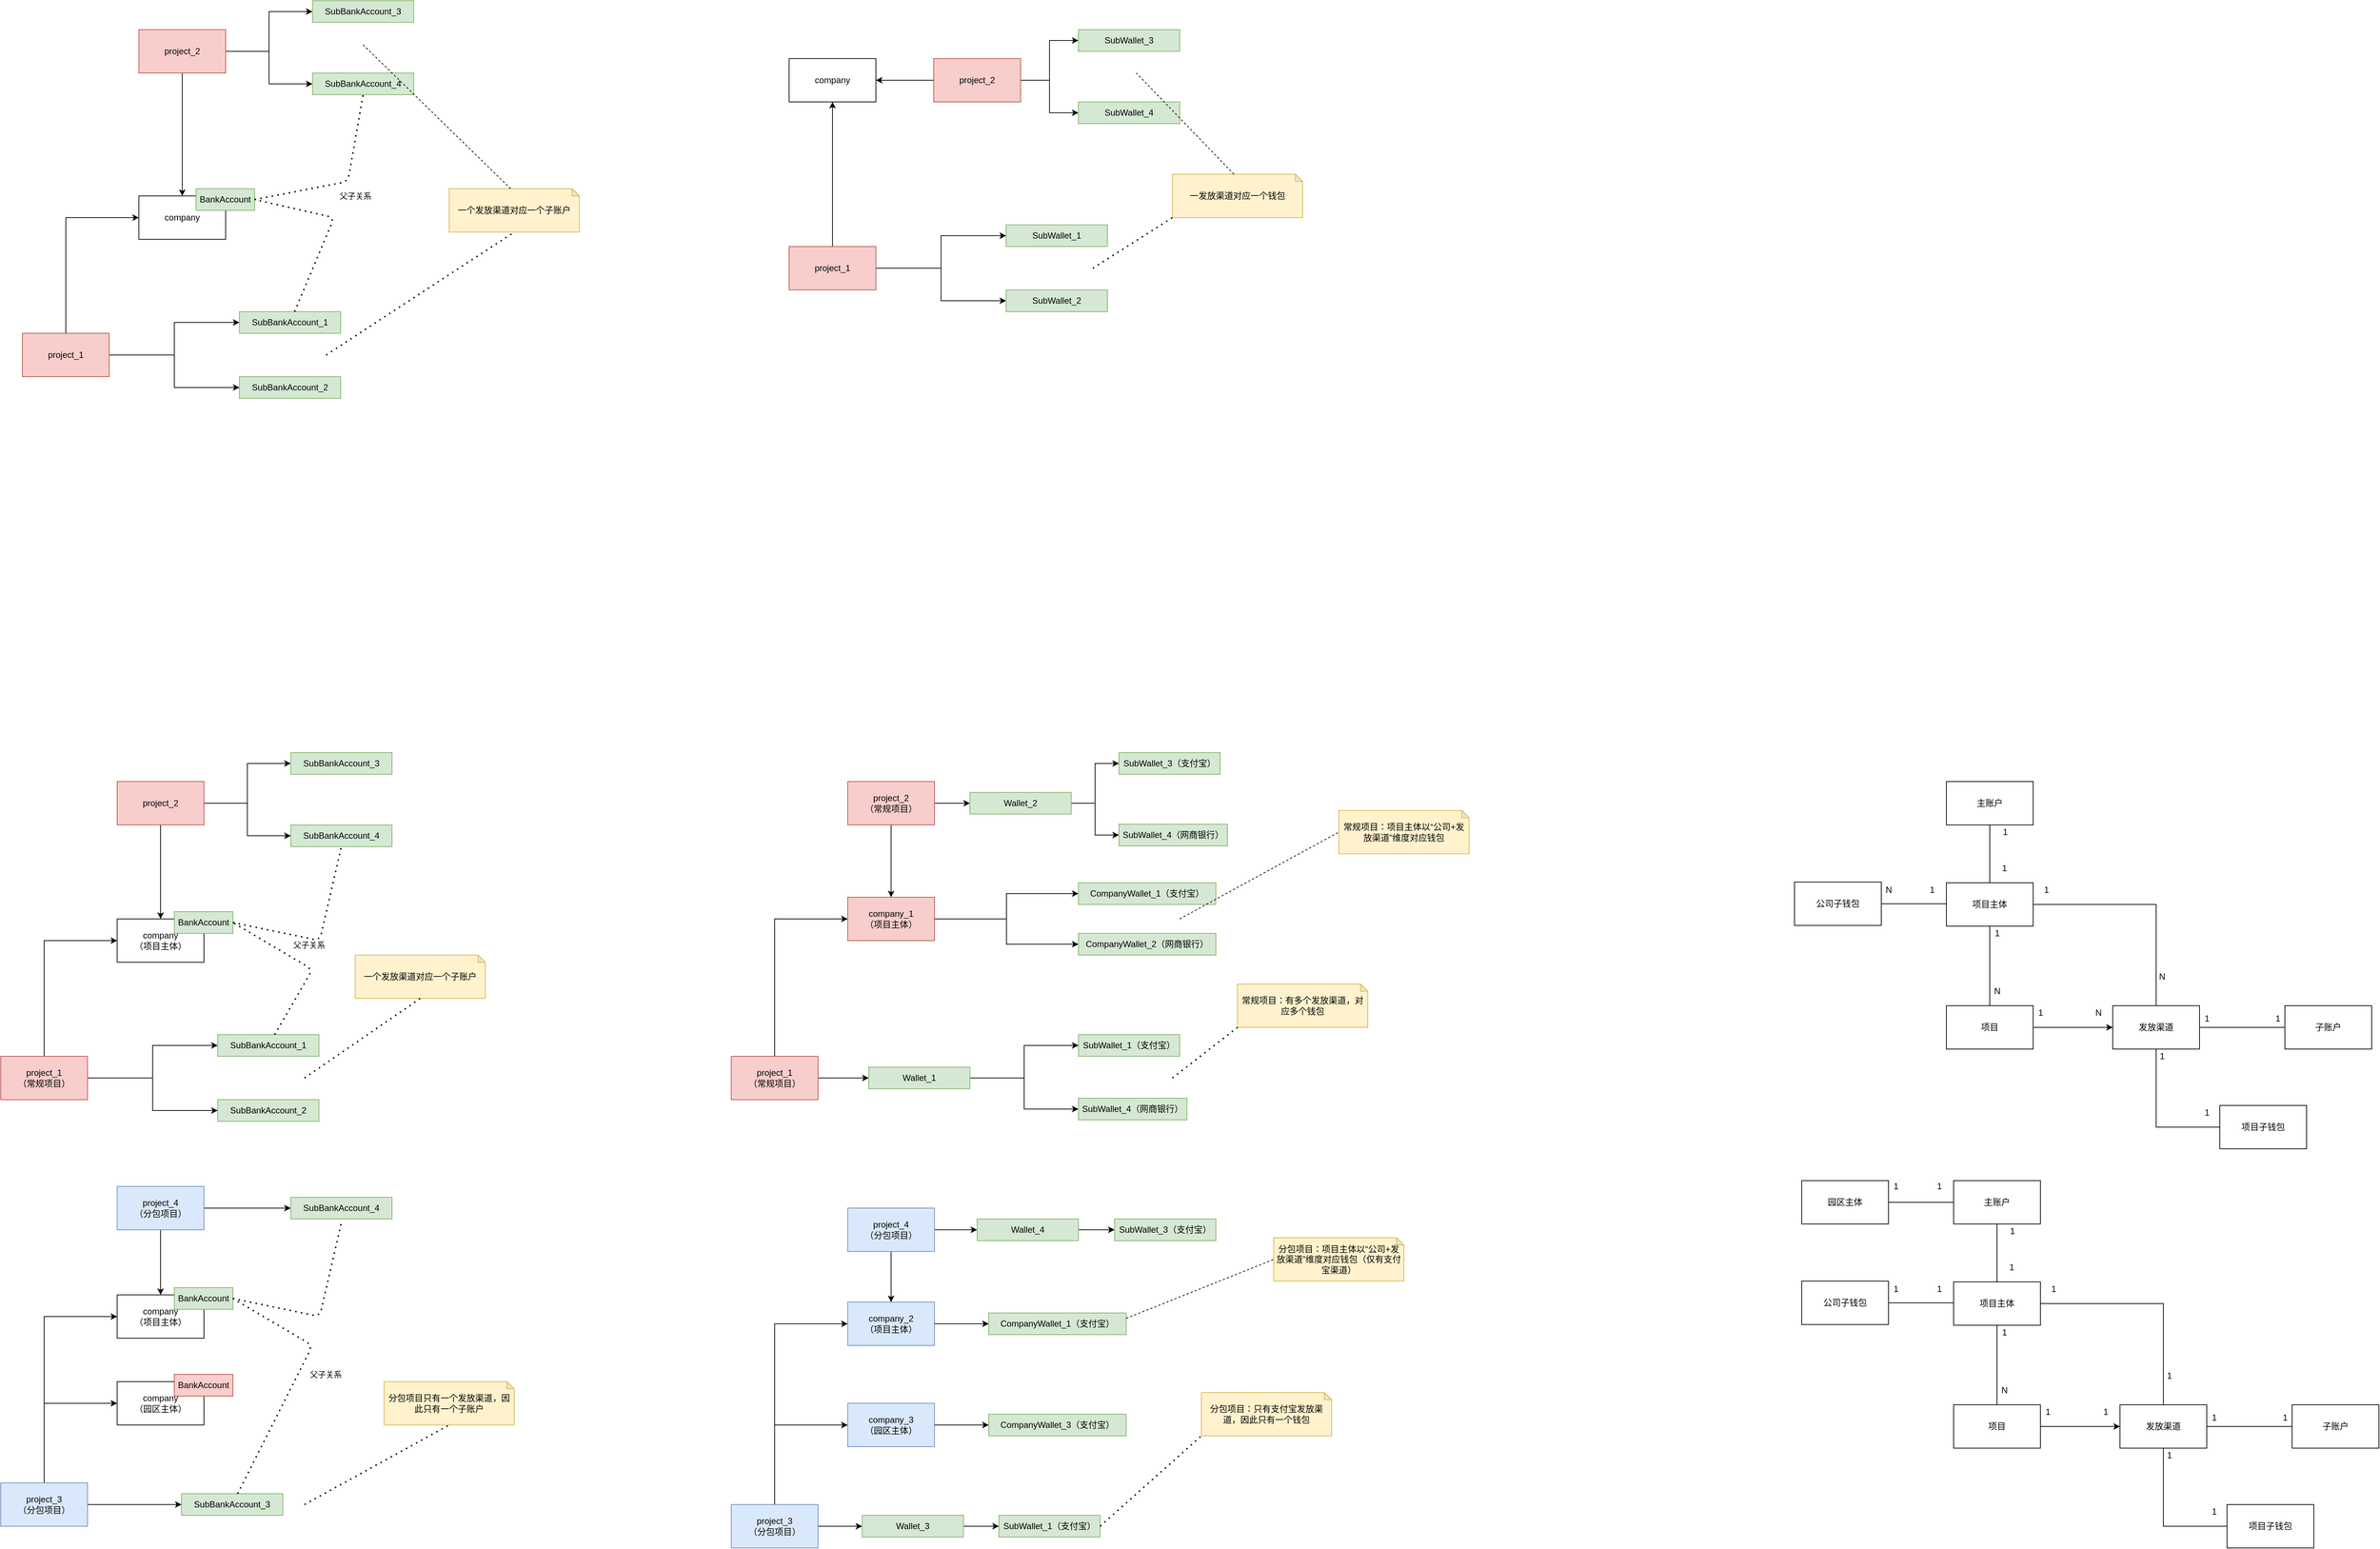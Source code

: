 <mxfile version="14.2.7" type="github">
  <diagram id="DwcgkpBsZSUWMjSM1Ywg" name="Page-1">
    <mxGraphModel dx="1422" dy="796" grid="1" gridSize="10" guides="1" tooltips="1" connect="1" arrows="1" fold="1" page="1" pageScale="1" pageWidth="827" pageHeight="1169" math="0" shadow="0">
      <root>
        <mxCell id="0" />
        <mxCell id="1" parent="0" />
        <mxCell id="jL63AR4ucIe5LXbYJcsW-23" style="edgeStyle=orthogonalEdgeStyle;rounded=0;orthogonalLoop=1;jettySize=auto;html=1;exitX=0.5;exitY=0;exitDx=0;exitDy=0;entryX=0;entryY=0.5;entryDx=0;entryDy=0;" edge="1" parent="1" source="jL63AR4ucIe5LXbYJcsW-27" target="jL63AR4ucIe5LXbYJcsW-36">
          <mxGeometry relative="1" as="geometry" />
        </mxCell>
        <mxCell id="jL63AR4ucIe5LXbYJcsW-24" style="edgeStyle=orthogonalEdgeStyle;rounded=0;orthogonalLoop=1;jettySize=auto;html=1;exitX=1;exitY=0.5;exitDx=0;exitDy=0;entryX=0;entryY=0.5;entryDx=0;entryDy=0;" edge="1" parent="1" source="jL63AR4ucIe5LXbYJcsW-27" target="jL63AR4ucIe5LXbYJcsW-28">
          <mxGeometry relative="1" as="geometry" />
        </mxCell>
        <mxCell id="jL63AR4ucIe5LXbYJcsW-26" style="edgeStyle=orthogonalEdgeStyle;rounded=0;orthogonalLoop=1;jettySize=auto;html=1;exitX=1;exitY=0.5;exitDx=0;exitDy=0;entryX=0;entryY=0.5;entryDx=0;entryDy=0;" edge="1" parent="1" source="jL63AR4ucIe5LXbYJcsW-27" target="jL63AR4ucIe5LXbYJcsW-34">
          <mxGeometry relative="1" as="geometry" />
        </mxCell>
        <mxCell id="jL63AR4ucIe5LXbYJcsW-27" value="project_1&lt;br&gt;（常规项目）" style="rounded=0;whiteSpace=wrap;html=1;fillColor=#f8cecc;strokeColor=#b85450;" vertex="1" parent="1">
          <mxGeometry x="70" y="1620" width="120" height="60" as="geometry" />
        </mxCell>
        <mxCell id="jL63AR4ucIe5LXbYJcsW-28" value="SubBankAccount_1" style="rounded=0;whiteSpace=wrap;html=1;fillColor=#d5e8d4;strokeColor=#82b366;" vertex="1" parent="1">
          <mxGeometry x="370" y="1590" width="140" height="30" as="geometry" />
        </mxCell>
        <mxCell id="jL63AR4ucIe5LXbYJcsW-34" value="SubBankAccount_2" style="rounded=0;whiteSpace=wrap;html=1;fillColor=#d5e8d4;strokeColor=#82b366;" vertex="1" parent="1">
          <mxGeometry x="370" y="1680" width="140" height="30" as="geometry" />
        </mxCell>
        <mxCell id="jL63AR4ucIe5LXbYJcsW-35" value="" style="group" vertex="1" connectable="0" parent="1">
          <mxGeometry x="231" y="1420" width="160" height="70" as="geometry" />
        </mxCell>
        <mxCell id="jL63AR4ucIe5LXbYJcsW-36" value="company&lt;br&gt;（项目主体）" style="rounded=0;whiteSpace=wrap;html=1;" vertex="1" parent="jL63AR4ucIe5LXbYJcsW-35">
          <mxGeometry y="10" width="120" height="60" as="geometry" />
        </mxCell>
        <mxCell id="jL63AR4ucIe5LXbYJcsW-37" value="BankAccount" style="rounded=0;whiteSpace=wrap;html=1;fillColor=#d5e8d4;strokeColor=#82b366;" vertex="1" parent="jL63AR4ucIe5LXbYJcsW-35">
          <mxGeometry x="79" width="81" height="30" as="geometry" />
        </mxCell>
        <mxCell id="jL63AR4ucIe5LXbYJcsW-38" value="一个发放渠道对应一个子账户" style="shape=note;whiteSpace=wrap;html=1;backgroundOutline=1;darkOpacity=0.05;size=10;fillColor=#fff2cc;strokeColor=#d6b656;" vertex="1" parent="1">
          <mxGeometry x="560" y="1480" width="180" height="60" as="geometry" />
        </mxCell>
        <mxCell id="jL63AR4ucIe5LXbYJcsW-39" value="" style="endArrow=none;dashed=1;html=1;dashPattern=1 3;strokeWidth=2;entryX=0.5;entryY=1;entryDx=0;entryDy=0;entryPerimeter=0;" edge="1" parent="1" target="jL63AR4ucIe5LXbYJcsW-38">
          <mxGeometry width="50" height="50" relative="1" as="geometry">
            <mxPoint x="490" y="1650" as="sourcePoint" />
            <mxPoint x="640" y="1560" as="targetPoint" />
          </mxGeometry>
        </mxCell>
        <mxCell id="jL63AR4ucIe5LXbYJcsW-47" value="父子关系" style="endArrow=none;dashed=1;html=1;dashPattern=1 3;strokeWidth=2;entryX=1;entryY=0.5;entryDx=0;entryDy=0;" edge="1" parent="1" source="jL63AR4ucIe5LXbYJcsW-28" target="jL63AR4ucIe5LXbYJcsW-37">
          <mxGeometry x="0.14" y="-28" width="50" height="50" relative="1" as="geometry">
            <mxPoint x="421" y="1490" as="sourcePoint" />
            <mxPoint x="471" y="1440" as="targetPoint" />
            <Array as="points">
              <mxPoint x="501" y="1500" />
            </Array>
            <mxPoint x="5" y="4" as="offset" />
          </mxGeometry>
        </mxCell>
        <mxCell id="jL63AR4ucIe5LXbYJcsW-50" style="edgeStyle=orthogonalEdgeStyle;rounded=0;orthogonalLoop=1;jettySize=auto;html=1;exitX=0.5;exitY=1;exitDx=0;exitDy=0;" edge="1" parent="1" source="jL63AR4ucIe5LXbYJcsW-49" target="jL63AR4ucIe5LXbYJcsW-36">
          <mxGeometry relative="1" as="geometry" />
        </mxCell>
        <mxCell id="jL63AR4ucIe5LXbYJcsW-53" style="edgeStyle=orthogonalEdgeStyle;rounded=0;orthogonalLoop=1;jettySize=auto;html=1;exitX=1;exitY=0.5;exitDx=0;exitDy=0;entryX=0;entryY=0.5;entryDx=0;entryDy=0;" edge="1" parent="1" source="jL63AR4ucIe5LXbYJcsW-49" target="jL63AR4ucIe5LXbYJcsW-51">
          <mxGeometry relative="1" as="geometry" />
        </mxCell>
        <mxCell id="jL63AR4ucIe5LXbYJcsW-54" style="edgeStyle=orthogonalEdgeStyle;rounded=0;orthogonalLoop=1;jettySize=auto;html=1;exitX=1;exitY=0.5;exitDx=0;exitDy=0;entryX=0;entryY=0.5;entryDx=0;entryDy=0;" edge="1" parent="1" source="jL63AR4ucIe5LXbYJcsW-49" target="jL63AR4ucIe5LXbYJcsW-52">
          <mxGeometry relative="1" as="geometry" />
        </mxCell>
        <mxCell id="jL63AR4ucIe5LXbYJcsW-49" value="project_2" style="rounded=0;whiteSpace=wrap;html=1;fillColor=#f8cecc;strokeColor=#b85450;" vertex="1" parent="1">
          <mxGeometry x="231" y="1240" width="120" height="60" as="geometry" />
        </mxCell>
        <mxCell id="jL63AR4ucIe5LXbYJcsW-51" value="SubBankAccount_3" style="rounded=0;whiteSpace=wrap;html=1;fillColor=#d5e8d4;strokeColor=#82b366;" vertex="1" parent="1">
          <mxGeometry x="471" y="1200" width="140" height="30" as="geometry" />
        </mxCell>
        <mxCell id="jL63AR4ucIe5LXbYJcsW-52" value="SubBankAccount_4" style="rounded=0;whiteSpace=wrap;html=1;fillColor=#d5e8d4;strokeColor=#82b366;" vertex="1" parent="1">
          <mxGeometry x="471" y="1300" width="140" height="30" as="geometry" />
        </mxCell>
        <mxCell id="jL63AR4ucIe5LXbYJcsW-55" value="" style="endArrow=none;dashed=1;html=1;dashPattern=1 3;strokeWidth=2;entryX=0.5;entryY=1;entryDx=0;entryDy=0;exitX=1;exitY=0.5;exitDx=0;exitDy=0;" edge="1" parent="1" source="jL63AR4ucIe5LXbYJcsW-37" target="jL63AR4ucIe5LXbYJcsW-52">
          <mxGeometry width="50" height="50" relative="1" as="geometry">
            <mxPoint x="451" y="1420" as="sourcePoint" />
            <mxPoint x="501" y="1370" as="targetPoint" />
            <Array as="points">
              <mxPoint x="511" y="1460" />
            </Array>
          </mxGeometry>
        </mxCell>
        <mxCell id="jL63AR4ucIe5LXbYJcsW-56" style="edgeStyle=orthogonalEdgeStyle;rounded=0;orthogonalLoop=1;jettySize=auto;html=1;exitX=0.5;exitY=0;exitDx=0;exitDy=0;entryX=0;entryY=0.5;entryDx=0;entryDy=0;" edge="1" parent="1" source="jL63AR4ucIe5LXbYJcsW-60" target="jL63AR4ucIe5LXbYJcsW-64">
          <mxGeometry relative="1" as="geometry" />
        </mxCell>
        <mxCell id="jL63AR4ucIe5LXbYJcsW-337" style="edgeStyle=orthogonalEdgeStyle;rounded=0;jumpStyle=none;orthogonalLoop=1;jettySize=auto;html=1;exitX=1;exitY=0.5;exitDx=0;exitDy=0;endArrow=classic;endFill=1;" edge="1" parent="1" source="jL63AR4ucIe5LXbYJcsW-60" target="jL63AR4ucIe5LXbYJcsW-336">
          <mxGeometry relative="1" as="geometry" />
        </mxCell>
        <mxCell id="jL63AR4ucIe5LXbYJcsW-60" value="project_1&lt;br&gt;（常规项目）" style="rounded=0;whiteSpace=wrap;html=1;fillColor=#f8cecc;strokeColor=#b85450;" vertex="1" parent="1">
          <mxGeometry x="1080" y="1620" width="120" height="60" as="geometry" />
        </mxCell>
        <mxCell id="jL63AR4ucIe5LXbYJcsW-61" value="SubWallet_1（支付宝）" style="rounded=0;whiteSpace=wrap;html=1;fillColor=#d5e8d4;strokeColor=#82b366;" vertex="1" parent="1">
          <mxGeometry x="1560" y="1590" width="140" height="30" as="geometry" />
        </mxCell>
        <mxCell id="jL63AR4ucIe5LXbYJcsW-62" value="SubWallet_4（网商银行）" style="rounded=0;whiteSpace=wrap;html=1;fillColor=#d5e8d4;strokeColor=#82b366;" vertex="1" parent="1">
          <mxGeometry x="1560" y="1678" width="150" height="30" as="geometry" />
        </mxCell>
        <mxCell id="jL63AR4ucIe5LXbYJcsW-63" value="" style="group" vertex="1" connectable="0" parent="1">
          <mxGeometry x="1241" y="1390" width="160" height="70" as="geometry" />
        </mxCell>
        <mxCell id="jL63AR4ucIe5LXbYJcsW-64" value="company_1&lt;br&gt;（项目主体）" style="rounded=0;whiteSpace=wrap;html=1;fillColor=#f8cecc;strokeColor=#b85450;" vertex="1" parent="jL63AR4ucIe5LXbYJcsW-63">
          <mxGeometry y="10" width="120" height="60" as="geometry" />
        </mxCell>
        <mxCell id="jL63AR4ucIe5LXbYJcsW-66" value="常规项目：有多个发放渠道，对应多个钱包" style="shape=note;whiteSpace=wrap;html=1;backgroundOutline=1;darkOpacity=0.05;size=10;fillColor=#fff2cc;strokeColor=#d6b656;" vertex="1" parent="1">
          <mxGeometry x="1780" y="1520" width="180" height="60" as="geometry" />
        </mxCell>
        <mxCell id="jL63AR4ucIe5LXbYJcsW-67" value="" style="endArrow=none;dashed=1;html=1;dashPattern=1 3;strokeWidth=2;entryX=0;entryY=1;entryDx=0;entryDy=0;entryPerimeter=0;" edge="1" parent="1" target="jL63AR4ucIe5LXbYJcsW-66">
          <mxGeometry width="50" height="50" relative="1" as="geometry">
            <mxPoint x="1690" y="1650" as="sourcePoint" />
            <mxPoint x="1840" y="1560" as="targetPoint" />
          </mxGeometry>
        </mxCell>
        <mxCell id="jL63AR4ucIe5LXbYJcsW-79" value="CompanyWallet_1（支付宝）" style="rounded=0;whiteSpace=wrap;html=1;fillColor=#d5e8d4;strokeColor=#82b366;" vertex="1" parent="1">
          <mxGeometry x="1560" y="1380" width="190" height="30" as="geometry" />
        </mxCell>
        <mxCell id="jL63AR4ucIe5LXbYJcsW-88" value="CompanyWallet_2（网商银行）" style="rounded=0;whiteSpace=wrap;html=1;fillColor=#d5e8d4;strokeColor=#82b366;" vertex="1" parent="1">
          <mxGeometry x="1560" y="1450" width="190" height="30" as="geometry" />
        </mxCell>
        <mxCell id="jL63AR4ucIe5LXbYJcsW-90" value="常规项目：项目主体以“公司+发放渠道”维度对应钱包" style="shape=note;whiteSpace=wrap;html=1;backgroundOutline=1;darkOpacity=0.05;size=10;fillColor=#fff2cc;strokeColor=#d6b656;" vertex="1" parent="1">
          <mxGeometry x="1920" y="1280" width="180" height="60" as="geometry" />
        </mxCell>
        <mxCell id="jL63AR4ucIe5LXbYJcsW-91" value="" style="endArrow=none;dashed=1;html=1;entryX=0;entryY=0.5;entryDx=0;entryDy=0;entryPerimeter=0;" edge="1" parent="1" target="jL63AR4ucIe5LXbYJcsW-90">
          <mxGeometry width="50" height="50" relative="1" as="geometry">
            <mxPoint x="1700" y="1430" as="sourcePoint" />
            <mxPoint x="1836" y="1380" as="targetPoint" />
          </mxGeometry>
        </mxCell>
        <mxCell id="jL63AR4ucIe5LXbYJcsW-115" style="edgeStyle=orthogonalEdgeStyle;rounded=0;orthogonalLoop=1;jettySize=auto;html=1;exitX=0.5;exitY=0;exitDx=0;exitDy=0;entryX=0;entryY=0.5;entryDx=0;entryDy=0;" edge="1" parent="1" source="jL63AR4ucIe5LXbYJcsW-119" target="jL63AR4ucIe5LXbYJcsW-123">
          <mxGeometry relative="1" as="geometry" />
        </mxCell>
        <mxCell id="jL63AR4ucIe5LXbYJcsW-116" style="edgeStyle=orthogonalEdgeStyle;rounded=0;orthogonalLoop=1;jettySize=auto;html=1;exitX=1;exitY=0.5;exitDx=0;exitDy=0;entryX=0;entryY=0.5;entryDx=0;entryDy=0;" edge="1" parent="1" source="jL63AR4ucIe5LXbYJcsW-119" target="jL63AR4ucIe5LXbYJcsW-120">
          <mxGeometry relative="1" as="geometry" />
        </mxCell>
        <mxCell id="jL63AR4ucIe5LXbYJcsW-117" style="edgeStyle=orthogonalEdgeStyle;rounded=0;orthogonalLoop=1;jettySize=auto;html=1;exitX=1;exitY=0.5;exitDx=0;exitDy=0;entryX=0;entryY=0.5;entryDx=0;entryDy=0;" edge="1" parent="1" source="jL63AR4ucIe5LXbYJcsW-119" target="jL63AR4ucIe5LXbYJcsW-121">
          <mxGeometry relative="1" as="geometry" />
        </mxCell>
        <mxCell id="jL63AR4ucIe5LXbYJcsW-119" value="project_1" style="rounded=0;whiteSpace=wrap;html=1;fillColor=#f8cecc;strokeColor=#b85450;" vertex="1" parent="1">
          <mxGeometry x="100" y="620" width="120" height="60" as="geometry" />
        </mxCell>
        <mxCell id="jL63AR4ucIe5LXbYJcsW-120" value="SubBankAccount_1" style="rounded=0;whiteSpace=wrap;html=1;fillColor=#d5e8d4;strokeColor=#82b366;" vertex="1" parent="1">
          <mxGeometry x="400" y="590" width="140" height="30" as="geometry" />
        </mxCell>
        <mxCell id="jL63AR4ucIe5LXbYJcsW-121" value="SubBankAccount_2" style="rounded=0;whiteSpace=wrap;html=1;fillColor=#d5e8d4;strokeColor=#82b366;" vertex="1" parent="1">
          <mxGeometry x="400" y="680" width="140" height="30" as="geometry" />
        </mxCell>
        <mxCell id="jL63AR4ucIe5LXbYJcsW-122" value="" style="group" vertex="1" connectable="0" parent="1">
          <mxGeometry x="261" y="420" width="160" height="70" as="geometry" />
        </mxCell>
        <mxCell id="jL63AR4ucIe5LXbYJcsW-123" value="company" style="rounded=0;whiteSpace=wrap;html=1;" vertex="1" parent="jL63AR4ucIe5LXbYJcsW-122">
          <mxGeometry y="10" width="120" height="60" as="geometry" />
        </mxCell>
        <mxCell id="jL63AR4ucIe5LXbYJcsW-124" value="BankAccount" style="rounded=0;whiteSpace=wrap;html=1;fillColor=#d5e8d4;strokeColor=#82b366;" vertex="1" parent="jL63AR4ucIe5LXbYJcsW-122">
          <mxGeometry x="79" width="81" height="30" as="geometry" />
        </mxCell>
        <mxCell id="jL63AR4ucIe5LXbYJcsW-125" value="一个发放渠道对应一个子账户" style="shape=note;whiteSpace=wrap;html=1;backgroundOutline=1;darkOpacity=0.05;size=10;fillColor=#fff2cc;strokeColor=#d6b656;" vertex="1" parent="1">
          <mxGeometry x="690" y="420" width="180" height="60" as="geometry" />
        </mxCell>
        <mxCell id="jL63AR4ucIe5LXbYJcsW-126" value="" style="endArrow=none;dashed=1;html=1;dashPattern=1 3;strokeWidth=2;entryX=0.5;entryY=1;entryDx=0;entryDy=0;entryPerimeter=0;" edge="1" parent="1" target="jL63AR4ucIe5LXbYJcsW-125">
          <mxGeometry width="50" height="50" relative="1" as="geometry">
            <mxPoint x="520" y="650" as="sourcePoint" />
            <mxPoint x="670" y="560" as="targetPoint" />
          </mxGeometry>
        </mxCell>
        <mxCell id="jL63AR4ucIe5LXbYJcsW-130" value="父子关系" style="endArrow=none;dashed=1;html=1;dashPattern=1 3;strokeWidth=2;entryX=1;entryY=0.5;entryDx=0;entryDy=0;" edge="1" parent="1" source="jL63AR4ucIe5LXbYJcsW-120" target="jL63AR4ucIe5LXbYJcsW-124">
          <mxGeometry x="0.111" y="-42" width="50" height="50" relative="1" as="geometry">
            <mxPoint x="451" y="420" as="sourcePoint" />
            <mxPoint x="501" y="370" as="targetPoint" />
            <Array as="points">
              <mxPoint x="531" y="460" />
            </Array>
            <mxPoint x="20" y="11" as="offset" />
          </mxGeometry>
        </mxCell>
        <mxCell id="jL63AR4ucIe5LXbYJcsW-131" style="edgeStyle=orthogonalEdgeStyle;rounded=0;orthogonalLoop=1;jettySize=auto;html=1;exitX=0.5;exitY=1;exitDx=0;exitDy=0;" edge="1" parent="1" source="jL63AR4ucIe5LXbYJcsW-134" target="jL63AR4ucIe5LXbYJcsW-123">
          <mxGeometry relative="1" as="geometry" />
        </mxCell>
        <mxCell id="jL63AR4ucIe5LXbYJcsW-132" style="edgeStyle=orthogonalEdgeStyle;rounded=0;orthogonalLoop=1;jettySize=auto;html=1;exitX=1;exitY=0.5;exitDx=0;exitDy=0;entryX=0;entryY=0.5;entryDx=0;entryDy=0;" edge="1" parent="1" source="jL63AR4ucIe5LXbYJcsW-134" target="jL63AR4ucIe5LXbYJcsW-135">
          <mxGeometry relative="1" as="geometry" />
        </mxCell>
        <mxCell id="jL63AR4ucIe5LXbYJcsW-133" style="edgeStyle=orthogonalEdgeStyle;rounded=0;orthogonalLoop=1;jettySize=auto;html=1;exitX=1;exitY=0.5;exitDx=0;exitDy=0;entryX=0;entryY=0.5;entryDx=0;entryDy=0;" edge="1" parent="1" source="jL63AR4ucIe5LXbYJcsW-134" target="jL63AR4ucIe5LXbYJcsW-136">
          <mxGeometry relative="1" as="geometry" />
        </mxCell>
        <mxCell id="jL63AR4ucIe5LXbYJcsW-134" value="project_2" style="rounded=0;whiteSpace=wrap;html=1;fillColor=#f8cecc;strokeColor=#b85450;" vertex="1" parent="1">
          <mxGeometry x="261" y="200" width="120" height="60" as="geometry" />
        </mxCell>
        <mxCell id="jL63AR4ucIe5LXbYJcsW-135" value="SubBankAccount_3" style="rounded=0;whiteSpace=wrap;html=1;fillColor=#d5e8d4;strokeColor=#82b366;" vertex="1" parent="1">
          <mxGeometry x="501" y="160" width="140" height="30" as="geometry" />
        </mxCell>
        <mxCell id="jL63AR4ucIe5LXbYJcsW-136" value="SubBankAccount_4" style="rounded=0;whiteSpace=wrap;html=1;fillColor=#d5e8d4;strokeColor=#82b366;" vertex="1" parent="1">
          <mxGeometry x="501" y="260" width="140" height="30" as="geometry" />
        </mxCell>
        <mxCell id="jL63AR4ucIe5LXbYJcsW-137" value="" style="endArrow=none;dashed=1;html=1;dashPattern=1 3;strokeWidth=2;entryX=0.5;entryY=1;entryDx=0;entryDy=0;exitX=1;exitY=0.5;exitDx=0;exitDy=0;" edge="1" parent="1" source="jL63AR4ucIe5LXbYJcsW-124" target="jL63AR4ucIe5LXbYJcsW-136">
          <mxGeometry width="50" height="50" relative="1" as="geometry">
            <mxPoint x="481" y="350" as="sourcePoint" />
            <mxPoint x="531" y="300" as="targetPoint" />
            <Array as="points">
              <mxPoint x="550" y="410" />
            </Array>
          </mxGeometry>
        </mxCell>
        <mxCell id="jL63AR4ucIe5LXbYJcsW-138" value="" style="endArrow=none;dashed=1;html=1;exitX=0;exitY=0;exitDx=85;exitDy=0;exitPerimeter=0;" edge="1" parent="1" source="jL63AR4ucIe5LXbYJcsW-125">
          <mxGeometry width="50" height="50" relative="1" as="geometry">
            <mxPoint x="750" y="450" as="sourcePoint" />
            <mxPoint x="570" y="220" as="targetPoint" />
          </mxGeometry>
        </mxCell>
        <mxCell id="jL63AR4ucIe5LXbYJcsW-140" style="edgeStyle=orthogonalEdgeStyle;rounded=0;orthogonalLoop=1;jettySize=auto;html=1;exitX=1;exitY=0.5;exitDx=0;exitDy=0;entryX=0;entryY=0.5;entryDx=0;entryDy=0;" edge="1" parent="1" source="jL63AR4ucIe5LXbYJcsW-143" target="jL63AR4ucIe5LXbYJcsW-144">
          <mxGeometry relative="1" as="geometry" />
        </mxCell>
        <mxCell id="jL63AR4ucIe5LXbYJcsW-141" style="edgeStyle=orthogonalEdgeStyle;rounded=0;orthogonalLoop=1;jettySize=auto;html=1;exitX=1;exitY=0.5;exitDx=0;exitDy=0;entryX=0;entryY=0.5;entryDx=0;entryDy=0;" edge="1" parent="1" source="jL63AR4ucIe5LXbYJcsW-143" target="jL63AR4ucIe5LXbYJcsW-145">
          <mxGeometry relative="1" as="geometry" />
        </mxCell>
        <mxCell id="jL63AR4ucIe5LXbYJcsW-160" style="edgeStyle=orthogonalEdgeStyle;rounded=0;orthogonalLoop=1;jettySize=auto;html=1;exitX=0.5;exitY=0;exitDx=0;exitDy=0;entryX=0.5;entryY=1;entryDx=0;entryDy=0;" edge="1" parent="1" source="jL63AR4ucIe5LXbYJcsW-143" target="jL63AR4ucIe5LXbYJcsW-147">
          <mxGeometry relative="1" as="geometry" />
        </mxCell>
        <mxCell id="jL63AR4ucIe5LXbYJcsW-143" value="project_1" style="rounded=0;whiteSpace=wrap;html=1;fillColor=#f8cecc;strokeColor=#b85450;" vertex="1" parent="1">
          <mxGeometry x="1160" y="500" width="120" height="60" as="geometry" />
        </mxCell>
        <mxCell id="jL63AR4ucIe5LXbYJcsW-144" value="SubWallet_1" style="rounded=0;whiteSpace=wrap;html=1;fillColor=#d5e8d4;strokeColor=#82b366;" vertex="1" parent="1">
          <mxGeometry x="1460" y="470" width="140" height="30" as="geometry" />
        </mxCell>
        <mxCell id="jL63AR4ucIe5LXbYJcsW-145" value="SubWallet_2" style="rounded=0;whiteSpace=wrap;html=1;fillColor=#d5e8d4;strokeColor=#82b366;" vertex="1" parent="1">
          <mxGeometry x="1460" y="560" width="140" height="30" as="geometry" />
        </mxCell>
        <mxCell id="jL63AR4ucIe5LXbYJcsW-146" value="" style="group" vertex="1" connectable="0" parent="1">
          <mxGeometry x="1160" y="230" width="160" height="70" as="geometry" />
        </mxCell>
        <mxCell id="jL63AR4ucIe5LXbYJcsW-147" value="company" style="rounded=0;whiteSpace=wrap;html=1;" vertex="1" parent="jL63AR4ucIe5LXbYJcsW-146">
          <mxGeometry y="10" width="120" height="60" as="geometry" />
        </mxCell>
        <mxCell id="jL63AR4ucIe5LXbYJcsW-148" value="一发放渠道对应一个钱包" style="shape=note;whiteSpace=wrap;html=1;backgroundOutline=1;darkOpacity=0.05;size=10;fillColor=#fff2cc;strokeColor=#d6b656;" vertex="1" parent="1">
          <mxGeometry x="1690" y="400" width="180" height="60" as="geometry" />
        </mxCell>
        <mxCell id="jL63AR4ucIe5LXbYJcsW-149" value="" style="endArrow=none;dashed=1;html=1;dashPattern=1 3;strokeWidth=2;entryX=0;entryY=1;entryDx=0;entryDy=0;entryPerimeter=0;" edge="1" parent="1" target="jL63AR4ucIe5LXbYJcsW-148">
          <mxGeometry width="50" height="50" relative="1" as="geometry">
            <mxPoint x="1580" y="530" as="sourcePoint" />
            <mxPoint x="1730" y="440" as="targetPoint" />
          </mxGeometry>
        </mxCell>
        <mxCell id="jL63AR4ucIe5LXbYJcsW-161" style="edgeStyle=orthogonalEdgeStyle;rounded=0;orthogonalLoop=1;jettySize=auto;html=1;exitX=0;exitY=0.5;exitDx=0;exitDy=0;entryX=1;entryY=0.5;entryDx=0;entryDy=0;" edge="1" parent="1" source="jL63AR4ucIe5LXbYJcsW-159" target="jL63AR4ucIe5LXbYJcsW-147">
          <mxGeometry relative="1" as="geometry" />
        </mxCell>
        <mxCell id="jL63AR4ucIe5LXbYJcsW-164" style="edgeStyle=orthogonalEdgeStyle;rounded=0;orthogonalLoop=1;jettySize=auto;html=1;exitX=1;exitY=0.5;exitDx=0;exitDy=0;entryX=0;entryY=0.5;entryDx=0;entryDy=0;" edge="1" parent="1" source="jL63AR4ucIe5LXbYJcsW-159" target="jL63AR4ucIe5LXbYJcsW-162">
          <mxGeometry relative="1" as="geometry" />
        </mxCell>
        <mxCell id="jL63AR4ucIe5LXbYJcsW-165" style="edgeStyle=orthogonalEdgeStyle;rounded=0;orthogonalLoop=1;jettySize=auto;html=1;exitX=1;exitY=0.5;exitDx=0;exitDy=0;" edge="1" parent="1" source="jL63AR4ucIe5LXbYJcsW-159" target="jL63AR4ucIe5LXbYJcsW-163">
          <mxGeometry relative="1" as="geometry" />
        </mxCell>
        <mxCell id="jL63AR4ucIe5LXbYJcsW-159" value="project_2" style="rounded=0;whiteSpace=wrap;html=1;fillColor=#f8cecc;strokeColor=#b85450;" vertex="1" parent="1">
          <mxGeometry x="1360" y="240" width="120" height="60" as="geometry" />
        </mxCell>
        <mxCell id="jL63AR4ucIe5LXbYJcsW-162" value="SubWallet_3" style="rounded=0;whiteSpace=wrap;html=1;fillColor=#d5e8d4;strokeColor=#82b366;" vertex="1" parent="1">
          <mxGeometry x="1560" y="200" width="140" height="30" as="geometry" />
        </mxCell>
        <mxCell id="jL63AR4ucIe5LXbYJcsW-163" value="SubWallet_4" style="rounded=0;whiteSpace=wrap;html=1;fillColor=#d5e8d4;strokeColor=#82b366;" vertex="1" parent="1">
          <mxGeometry x="1560" y="300" width="140" height="30" as="geometry" />
        </mxCell>
        <mxCell id="jL63AR4ucIe5LXbYJcsW-166" value="" style="endArrow=none;dashed=1;html=1;exitX=0;exitY=0;exitDx=85;exitDy=0;exitPerimeter=0;" edge="1" parent="1" source="jL63AR4ucIe5LXbYJcsW-148">
          <mxGeometry width="50" height="50" relative="1" as="geometry">
            <mxPoint x="1840" y="400" as="sourcePoint" />
            <mxPoint x="1640" y="260" as="targetPoint" />
          </mxGeometry>
        </mxCell>
        <mxCell id="jL63AR4ucIe5LXbYJcsW-168" style="edgeStyle=orthogonalEdgeStyle;rounded=0;orthogonalLoop=1;jettySize=auto;html=1;exitX=0.5;exitY=1;exitDx=0;exitDy=0;" edge="1" parent="1" source="jL63AR4ucIe5LXbYJcsW-167" target="jL63AR4ucIe5LXbYJcsW-64">
          <mxGeometry relative="1" as="geometry" />
        </mxCell>
        <mxCell id="jL63AR4ucIe5LXbYJcsW-341" style="edgeStyle=orthogonalEdgeStyle;rounded=0;jumpStyle=none;orthogonalLoop=1;jettySize=auto;html=1;exitX=1;exitY=0.5;exitDx=0;exitDy=0;endArrow=classic;endFill=1;" edge="1" parent="1" source="jL63AR4ucIe5LXbYJcsW-167" target="jL63AR4ucIe5LXbYJcsW-340">
          <mxGeometry relative="1" as="geometry" />
        </mxCell>
        <mxCell id="jL63AR4ucIe5LXbYJcsW-167" value="project_2&lt;br&gt;（常规项目）" style="rounded=0;whiteSpace=wrap;html=1;fillColor=#f8cecc;strokeColor=#b85450;" vertex="1" parent="1">
          <mxGeometry x="1241" y="1240" width="120" height="60" as="geometry" />
        </mxCell>
        <mxCell id="jL63AR4ucIe5LXbYJcsW-169" value="SubWallet_3（支付宝）" style="rounded=0;whiteSpace=wrap;html=1;fillColor=#d5e8d4;strokeColor=#82b366;" vertex="1" parent="1">
          <mxGeometry x="1616" y="1200" width="140" height="30" as="geometry" />
        </mxCell>
        <mxCell id="jL63AR4ucIe5LXbYJcsW-170" value="SubWallet_4（网商银行）" style="rounded=0;whiteSpace=wrap;html=1;fillColor=#d5e8d4;strokeColor=#82b366;" vertex="1" parent="1">
          <mxGeometry x="1616" y="1299" width="150" height="30" as="geometry" />
        </mxCell>
        <mxCell id="jL63AR4ucIe5LXbYJcsW-178" style="edgeStyle=orthogonalEdgeStyle;rounded=0;orthogonalLoop=1;jettySize=auto;html=1;exitX=0.5;exitY=0;exitDx=0;exitDy=0;entryX=0;entryY=0.5;entryDx=0;entryDy=0;" edge="1" parent="1" source="jL63AR4ucIe5LXbYJcsW-181" target="jL63AR4ucIe5LXbYJcsW-185">
          <mxGeometry relative="1" as="geometry" />
        </mxCell>
        <mxCell id="jL63AR4ucIe5LXbYJcsW-354" style="edgeStyle=orthogonalEdgeStyle;rounded=0;jumpStyle=none;orthogonalLoop=1;jettySize=auto;html=1;exitX=0.5;exitY=0;exitDx=0;exitDy=0;entryX=0;entryY=0.5;entryDx=0;entryDy=0;endArrow=classic;endFill=1;" edge="1" parent="1" source="jL63AR4ucIe5LXbYJcsW-181" target="jL63AR4ucIe5LXbYJcsW-201">
          <mxGeometry relative="1" as="geometry" />
        </mxCell>
        <mxCell id="jL63AR4ucIe5LXbYJcsW-356" style="edgeStyle=orthogonalEdgeStyle;rounded=0;jumpStyle=none;orthogonalLoop=1;jettySize=auto;html=1;exitX=1;exitY=0.5;exitDx=0;exitDy=0;entryX=0;entryY=0.5;entryDx=0;entryDy=0;endArrow=classic;endFill=1;" edge="1" parent="1" source="jL63AR4ucIe5LXbYJcsW-181" target="jL63AR4ucIe5LXbYJcsW-355">
          <mxGeometry relative="1" as="geometry" />
        </mxCell>
        <mxCell id="jL63AR4ucIe5LXbYJcsW-181" value="project_3&lt;br&gt;（分包项目）" style="rounded=0;whiteSpace=wrap;html=1;fillColor=#dae8fc;strokeColor=#6c8ebf;" vertex="1" parent="1">
          <mxGeometry x="1080" y="2240" width="120" height="60" as="geometry" />
        </mxCell>
        <mxCell id="jL63AR4ucIe5LXbYJcsW-182" value="SubWallet_1（支付宝）" style="rounded=0;whiteSpace=wrap;html=1;fillColor=#d5e8d4;strokeColor=#82b366;" vertex="1" parent="1">
          <mxGeometry x="1450" y="2255" width="140" height="30" as="geometry" />
        </mxCell>
        <mxCell id="jL63AR4ucIe5LXbYJcsW-184" value="" style="group" vertex="1" connectable="0" parent="1">
          <mxGeometry x="1241" y="1950" width="160" height="70" as="geometry" />
        </mxCell>
        <mxCell id="jL63AR4ucIe5LXbYJcsW-185" value="company_2&lt;br&gt;（项目主体）" style="rounded=0;whiteSpace=wrap;html=1;fillColor=#dae8fc;strokeColor=#6c8ebf;" vertex="1" parent="jL63AR4ucIe5LXbYJcsW-184">
          <mxGeometry y="10" width="120" height="60" as="geometry" />
        </mxCell>
        <mxCell id="jL63AR4ucIe5LXbYJcsW-186" value="分包项目：只有支付宝发放渠道，因此只有一个钱包" style="shape=note;whiteSpace=wrap;html=1;backgroundOutline=1;darkOpacity=0.05;size=10;fillColor=#fff2cc;strokeColor=#d6b656;" vertex="1" parent="1">
          <mxGeometry x="1730" y="2085" width="180" height="60" as="geometry" />
        </mxCell>
        <mxCell id="jL63AR4ucIe5LXbYJcsW-187" value="" style="endArrow=none;dashed=1;html=1;dashPattern=1 3;strokeWidth=2;entryX=0;entryY=1;entryDx=0;entryDy=0;entryPerimeter=0;exitX=1;exitY=0.5;exitDx=0;exitDy=0;" edge="1" parent="1" target="jL63AR4ucIe5LXbYJcsW-186" source="jL63AR4ucIe5LXbYJcsW-182">
          <mxGeometry width="50" height="50" relative="1" as="geometry">
            <mxPoint x="1500" y="2310" as="sourcePoint" />
            <mxPoint x="1650" y="2220" as="targetPoint" />
          </mxGeometry>
        </mxCell>
        <mxCell id="jL63AR4ucIe5LXbYJcsW-188" value="CompanyWallet_1（支付宝）" style="rounded=0;whiteSpace=wrap;html=1;fillColor=#d5e8d4;strokeColor=#82b366;" vertex="1" parent="1">
          <mxGeometry x="1436" y="1975" width="190" height="30" as="geometry" />
        </mxCell>
        <mxCell id="jL63AR4ucIe5LXbYJcsW-191" value="分包项目：项目主体以“公司+发放渠道”维度对应钱包（仅有支付宝渠道）" style="shape=note;whiteSpace=wrap;html=1;backgroundOutline=1;darkOpacity=0.05;size=10;fillColor=#fff2cc;strokeColor=#d6b656;" vertex="1" parent="1">
          <mxGeometry x="1830" y="1871" width="180" height="60" as="geometry" />
        </mxCell>
        <mxCell id="jL63AR4ucIe5LXbYJcsW-192" value="" style="endArrow=none;dashed=1;html=1;entryX=0;entryY=0.5;entryDx=0;entryDy=0;entryPerimeter=0;exitX=1;exitY=0.25;exitDx=0;exitDy=0;jumpStyle=none;" edge="1" parent="1" target="jL63AR4ucIe5LXbYJcsW-191" source="jL63AR4ucIe5LXbYJcsW-188">
          <mxGeometry width="50" height="50" relative="1" as="geometry">
            <mxPoint x="1686" y="2000" as="sourcePoint" />
            <mxPoint x="1836" y="1940" as="targetPoint" />
          </mxGeometry>
        </mxCell>
        <mxCell id="jL63AR4ucIe5LXbYJcsW-193" style="edgeStyle=orthogonalEdgeStyle;rounded=0;orthogonalLoop=1;jettySize=auto;html=1;exitX=0.5;exitY=1;exitDx=0;exitDy=0;" edge="1" parent="1" source="jL63AR4ucIe5LXbYJcsW-196" target="jL63AR4ucIe5LXbYJcsW-185">
          <mxGeometry relative="1" as="geometry" />
        </mxCell>
        <mxCell id="jL63AR4ucIe5LXbYJcsW-352" style="edgeStyle=orthogonalEdgeStyle;rounded=0;jumpStyle=none;orthogonalLoop=1;jettySize=auto;html=1;exitX=1;exitY=0.5;exitDx=0;exitDy=0;entryX=0;entryY=0.5;entryDx=0;entryDy=0;endArrow=classic;endFill=1;" edge="1" parent="1" source="jL63AR4ucIe5LXbYJcsW-196" target="jL63AR4ucIe5LXbYJcsW-351">
          <mxGeometry relative="1" as="geometry" />
        </mxCell>
        <mxCell id="jL63AR4ucIe5LXbYJcsW-196" value="project_4&lt;br&gt;（分包项目）" style="rounded=0;whiteSpace=wrap;html=1;fillColor=#dae8fc;strokeColor=#6c8ebf;" vertex="1" parent="1">
          <mxGeometry x="1241" y="1830" width="120" height="60" as="geometry" />
        </mxCell>
        <mxCell id="jL63AR4ucIe5LXbYJcsW-197" value="SubWallet_3（支付宝）" style="rounded=0;whiteSpace=wrap;html=1;fillColor=#d5e8d4;strokeColor=#82b366;" vertex="1" parent="1">
          <mxGeometry x="1610" y="1845" width="140" height="30" as="geometry" />
        </mxCell>
        <mxCell id="jL63AR4ucIe5LXbYJcsW-200" value="" style="group" vertex="1" connectable="0" parent="1">
          <mxGeometry x="1241" y="2090" width="160" height="70" as="geometry" />
        </mxCell>
        <mxCell id="jL63AR4ucIe5LXbYJcsW-201" value="company_3&lt;br&gt;（园区主体）" style="rounded=0;whiteSpace=wrap;html=1;fillColor=#dae8fc;strokeColor=#6c8ebf;" vertex="1" parent="jL63AR4ucIe5LXbYJcsW-200">
          <mxGeometry y="10" width="120" height="60" as="geometry" />
        </mxCell>
        <mxCell id="jL63AR4ucIe5LXbYJcsW-202" value="CompanyWallet_3（支付宝）" style="rounded=0;whiteSpace=wrap;html=1;fillColor=#d5e8d4;strokeColor=#82b366;" vertex="1" parent="1">
          <mxGeometry x="1436" y="2115" width="190" height="30" as="geometry" />
        </mxCell>
        <mxCell id="jL63AR4ucIe5LXbYJcsW-203" style="edgeStyle=orthogonalEdgeStyle;rounded=0;orthogonalLoop=1;jettySize=auto;html=1;exitX=1;exitY=0.5;exitDx=0;exitDy=0;entryX=0;entryY=0.5;entryDx=0;entryDy=0;" edge="1" parent="1" source="jL63AR4ucIe5LXbYJcsW-201" target="jL63AR4ucIe5LXbYJcsW-202">
          <mxGeometry relative="1" as="geometry" />
        </mxCell>
        <mxCell id="jL63AR4ucIe5LXbYJcsW-205" style="edgeStyle=orthogonalEdgeStyle;rounded=0;orthogonalLoop=1;jettySize=auto;html=1;exitX=0.5;exitY=0;exitDx=0;exitDy=0;entryX=0;entryY=0.5;entryDx=0;entryDy=0;" edge="1" parent="1" source="jL63AR4ucIe5LXbYJcsW-209" target="jL63AR4ucIe5LXbYJcsW-213">
          <mxGeometry relative="1" as="geometry" />
        </mxCell>
        <mxCell id="jL63AR4ucIe5LXbYJcsW-206" style="edgeStyle=orthogonalEdgeStyle;rounded=0;orthogonalLoop=1;jettySize=auto;html=1;exitX=1;exitY=0.5;exitDx=0;exitDy=0;entryX=0;entryY=0.5;entryDx=0;entryDy=0;" edge="1" parent="1" source="jL63AR4ucIe5LXbYJcsW-209" target="jL63AR4ucIe5LXbYJcsW-210">
          <mxGeometry relative="1" as="geometry" />
        </mxCell>
        <mxCell id="jL63AR4ucIe5LXbYJcsW-208" style="edgeStyle=orthogonalEdgeStyle;rounded=0;orthogonalLoop=1;jettySize=auto;html=1;exitX=0.5;exitY=0;exitDx=0;exitDy=0;entryX=0;entryY=0.5;entryDx=0;entryDy=0;" edge="1" parent="1" source="jL63AR4ucIe5LXbYJcsW-209" target="jL63AR4ucIe5LXbYJcsW-218">
          <mxGeometry relative="1" as="geometry" />
        </mxCell>
        <mxCell id="jL63AR4ucIe5LXbYJcsW-209" value="project_3&lt;br&gt;（分包项目）" style="rounded=0;whiteSpace=wrap;html=1;fillColor=#dae8fc;strokeColor=#6c8ebf;" vertex="1" parent="1">
          <mxGeometry x="70" y="2210" width="120" height="60" as="geometry" />
        </mxCell>
        <mxCell id="jL63AR4ucIe5LXbYJcsW-210" value="SubBankAccount_3" style="rounded=0;whiteSpace=wrap;html=1;fillColor=#d5e8d4;strokeColor=#82b366;" vertex="1" parent="1">
          <mxGeometry x="320" y="2225" width="140" height="30" as="geometry" />
        </mxCell>
        <mxCell id="jL63AR4ucIe5LXbYJcsW-212" value="" style="group" vertex="1" connectable="0" parent="1">
          <mxGeometry x="231" y="1940" width="160" height="70" as="geometry" />
        </mxCell>
        <mxCell id="jL63AR4ucIe5LXbYJcsW-213" value="company&lt;br&gt;（项目主体）" style="rounded=0;whiteSpace=wrap;html=1;" vertex="1" parent="jL63AR4ucIe5LXbYJcsW-212">
          <mxGeometry y="10" width="120" height="60" as="geometry" />
        </mxCell>
        <mxCell id="jL63AR4ucIe5LXbYJcsW-214" value="BankAccount" style="rounded=0;whiteSpace=wrap;html=1;fillColor=#d5e8d4;strokeColor=#82b366;" vertex="1" parent="jL63AR4ucIe5LXbYJcsW-212">
          <mxGeometry x="79" width="81" height="30" as="geometry" />
        </mxCell>
        <mxCell id="jL63AR4ucIe5LXbYJcsW-215" value="分包项目只有一个发放渠道，因此只有一个子账户" style="shape=note;whiteSpace=wrap;html=1;backgroundOutline=1;darkOpacity=0.05;size=10;fillColor=#fff2cc;strokeColor=#d6b656;" vertex="1" parent="1">
          <mxGeometry x="600" y="2070" width="180" height="60" as="geometry" />
        </mxCell>
        <mxCell id="jL63AR4ucIe5LXbYJcsW-216" value="" style="endArrow=none;dashed=1;html=1;dashPattern=1 3;strokeWidth=2;entryX=0.5;entryY=1;entryDx=0;entryDy=0;entryPerimeter=0;" edge="1" parent="1" target="jL63AR4ucIe5LXbYJcsW-215">
          <mxGeometry width="50" height="50" relative="1" as="geometry">
            <mxPoint x="490" y="2240" as="sourcePoint" />
            <mxPoint x="640" y="2150" as="targetPoint" />
          </mxGeometry>
        </mxCell>
        <mxCell id="jL63AR4ucIe5LXbYJcsW-217" value="" style="group" vertex="1" connectable="0" parent="1">
          <mxGeometry x="231" y="2060" width="160" height="70" as="geometry" />
        </mxCell>
        <mxCell id="jL63AR4ucIe5LXbYJcsW-218" value="company&lt;br&gt;（园区主体）" style="rounded=0;whiteSpace=wrap;html=1;" vertex="1" parent="jL63AR4ucIe5LXbYJcsW-217">
          <mxGeometry y="10" width="120" height="60" as="geometry" />
        </mxCell>
        <mxCell id="jL63AR4ucIe5LXbYJcsW-219" value="BankAccount" style="rounded=0;whiteSpace=wrap;html=1;fillColor=#f8cecc;strokeColor=#b85450;" vertex="1" parent="jL63AR4ucIe5LXbYJcsW-217">
          <mxGeometry x="79" width="81" height="30" as="geometry" />
        </mxCell>
        <mxCell id="jL63AR4ucIe5LXbYJcsW-220" value="父子关系" style="endArrow=none;dashed=1;html=1;dashPattern=1 3;strokeWidth=2;entryX=1;entryY=0.5;entryDx=0;entryDy=0;" edge="1" parent="1" source="jL63AR4ucIe5LXbYJcsW-210" target="jL63AR4ucIe5LXbYJcsW-214">
          <mxGeometry x="0.14" y="-28" width="50" height="50" relative="1" as="geometry">
            <mxPoint x="421" y="2010" as="sourcePoint" />
            <mxPoint x="471" y="1960" as="targetPoint" />
            <Array as="points">
              <mxPoint x="501" y="2020" />
            </Array>
            <mxPoint x="5" y="4" as="offset" />
          </mxGeometry>
        </mxCell>
        <mxCell id="jL63AR4ucIe5LXbYJcsW-221" style="edgeStyle=orthogonalEdgeStyle;rounded=0;orthogonalLoop=1;jettySize=auto;html=1;exitX=0.5;exitY=1;exitDx=0;exitDy=0;" edge="1" parent="1" source="jL63AR4ucIe5LXbYJcsW-224" target="jL63AR4ucIe5LXbYJcsW-213">
          <mxGeometry relative="1" as="geometry" />
        </mxCell>
        <mxCell id="jL63AR4ucIe5LXbYJcsW-222" style="edgeStyle=orthogonalEdgeStyle;rounded=0;orthogonalLoop=1;jettySize=auto;html=1;exitX=1;exitY=0.5;exitDx=0;exitDy=0;entryX=0;entryY=0.5;entryDx=0;entryDy=0;" edge="1" parent="1" source="jL63AR4ucIe5LXbYJcsW-224" target="jL63AR4ucIe5LXbYJcsW-225">
          <mxGeometry relative="1" as="geometry" />
        </mxCell>
        <mxCell id="jL63AR4ucIe5LXbYJcsW-224" value="project_4&lt;br&gt;（分包项目）" style="rounded=0;whiteSpace=wrap;html=1;fillColor=#dae8fc;strokeColor=#6c8ebf;" vertex="1" parent="1">
          <mxGeometry x="231" y="1800" width="120" height="60" as="geometry" />
        </mxCell>
        <mxCell id="jL63AR4ucIe5LXbYJcsW-225" value="SubBankAccount_4" style="rounded=0;whiteSpace=wrap;html=1;fillColor=#d5e8d4;strokeColor=#82b366;" vertex="1" parent="1">
          <mxGeometry x="471" y="1815" width="140" height="30" as="geometry" />
        </mxCell>
        <mxCell id="jL63AR4ucIe5LXbYJcsW-227" value="" style="endArrow=none;dashed=1;html=1;dashPattern=1 3;strokeWidth=2;entryX=0.5;entryY=1;entryDx=0;entryDy=0;exitX=1;exitY=0.5;exitDx=0;exitDy=0;" edge="1" parent="1" source="jL63AR4ucIe5LXbYJcsW-214">
          <mxGeometry width="50" height="50" relative="1" as="geometry">
            <mxPoint x="451" y="1940" as="sourcePoint" />
            <mxPoint x="541" y="1850" as="targetPoint" />
            <Array as="points">
              <mxPoint x="511" y="1980" />
            </Array>
          </mxGeometry>
        </mxCell>
        <mxCell id="jL63AR4ucIe5LXbYJcsW-251" style="edgeStyle=elbowEdgeStyle;rounded=0;jumpStyle=none;orthogonalLoop=1;jettySize=auto;elbow=vertical;html=1;exitX=1;exitY=0.5;exitDx=0;exitDy=0;entryX=0;entryY=0.5;entryDx=0;entryDy=0;" edge="1" parent="1" source="jL63AR4ucIe5LXbYJcsW-228" target="jL63AR4ucIe5LXbYJcsW-232">
          <mxGeometry relative="1" as="geometry" />
        </mxCell>
        <mxCell id="jL63AR4ucIe5LXbYJcsW-228" value="项目" style="rounded=0;whiteSpace=wrap;html=1;" vertex="1" parent="1">
          <mxGeometry x="2760" y="1550" width="120" height="60" as="geometry" />
        </mxCell>
        <mxCell id="jL63AR4ucIe5LXbYJcsW-298" style="edgeStyle=orthogonalEdgeStyle;rounded=0;jumpStyle=none;orthogonalLoop=1;jettySize=auto;elbow=vertical;html=1;exitX=0.5;exitY=1;exitDx=0;exitDy=0;entryX=0;entryY=0.5;entryDx=0;entryDy=0;endArrow=none;endFill=0;" edge="1" parent="1" source="jL63AR4ucIe5LXbYJcsW-232" target="jL63AR4ucIe5LXbYJcsW-241">
          <mxGeometry relative="1" as="geometry" />
        </mxCell>
        <mxCell id="jL63AR4ucIe5LXbYJcsW-300" style="edgeStyle=orthogonalEdgeStyle;rounded=0;jumpStyle=none;orthogonalLoop=1;jettySize=auto;html=1;exitX=1;exitY=0.5;exitDx=0;exitDy=0;entryX=0;entryY=0.5;entryDx=0;entryDy=0;endArrow=none;endFill=0;" edge="1" parent="1" source="jL63AR4ucIe5LXbYJcsW-232" target="jL63AR4ucIe5LXbYJcsW-299">
          <mxGeometry relative="1" as="geometry" />
        </mxCell>
        <mxCell id="jL63AR4ucIe5LXbYJcsW-232" value="发放渠道" style="rounded=0;whiteSpace=wrap;html=1;" vertex="1" parent="1">
          <mxGeometry x="2990" y="1550" width="120" height="60" as="geometry" />
        </mxCell>
        <mxCell id="jL63AR4ucIe5LXbYJcsW-241" value="项目子钱包" style="rounded=0;whiteSpace=wrap;html=1;" vertex="1" parent="1">
          <mxGeometry x="3138" y="1688" width="120" height="60" as="geometry" />
        </mxCell>
        <mxCell id="jL63AR4ucIe5LXbYJcsW-272" style="edgeStyle=elbowEdgeStyle;rounded=0;jumpStyle=none;orthogonalLoop=1;jettySize=auto;elbow=vertical;html=1;exitX=0.5;exitY=1;exitDx=0;exitDy=0;entryX=0.5;entryY=0;entryDx=0;entryDy=0;endArrow=none;endFill=0;" edge="1" parent="1" source="jL63AR4ucIe5LXbYJcsW-243" target="jL63AR4ucIe5LXbYJcsW-228">
          <mxGeometry relative="1" as="geometry" />
        </mxCell>
        <mxCell id="jL63AR4ucIe5LXbYJcsW-301" style="edgeStyle=orthogonalEdgeStyle;rounded=0;jumpStyle=none;orthogonalLoop=1;jettySize=auto;html=1;exitX=1;exitY=0.5;exitDx=0;exitDy=0;entryX=0.5;entryY=0;entryDx=0;entryDy=0;endArrow=none;endFill=0;" edge="1" parent="1" source="jL63AR4ucIe5LXbYJcsW-243" target="jL63AR4ucIe5LXbYJcsW-232">
          <mxGeometry relative="1" as="geometry" />
        </mxCell>
        <mxCell id="jL63AR4ucIe5LXbYJcsW-243" value="项目主体" style="rounded=0;whiteSpace=wrap;html=1;" vertex="1" parent="1">
          <mxGeometry x="2760" y="1380" width="120" height="60" as="geometry" />
        </mxCell>
        <mxCell id="jL63AR4ucIe5LXbYJcsW-269" style="edgeStyle=elbowEdgeStyle;rounded=0;jumpStyle=none;orthogonalLoop=1;jettySize=auto;elbow=vertical;html=1;exitX=1;exitY=0.5;exitDx=0;exitDy=0;endArrow=none;endFill=0;" edge="1" parent="1" source="jL63AR4ucIe5LXbYJcsW-245" target="jL63AR4ucIe5LXbYJcsW-243">
          <mxGeometry relative="1" as="geometry" />
        </mxCell>
        <mxCell id="jL63AR4ucIe5LXbYJcsW-245" value="公司子钱包" style="rounded=0;whiteSpace=wrap;html=1;" vertex="1" parent="1">
          <mxGeometry x="2550" y="1379" width="120" height="60" as="geometry" />
        </mxCell>
        <mxCell id="jL63AR4ucIe5LXbYJcsW-266" style="edgeStyle=elbowEdgeStyle;rounded=0;jumpStyle=none;orthogonalLoop=1;jettySize=auto;elbow=vertical;html=1;exitX=0.5;exitY=1;exitDx=0;exitDy=0;entryX=0.5;entryY=0;entryDx=0;entryDy=0;endArrow=none;endFill=0;" edge="1" parent="1" source="jL63AR4ucIe5LXbYJcsW-247" target="jL63AR4ucIe5LXbYJcsW-243">
          <mxGeometry relative="1" as="geometry" />
        </mxCell>
        <mxCell id="jL63AR4ucIe5LXbYJcsW-247" value="主账户" style="rounded=0;whiteSpace=wrap;html=1;" vertex="1" parent="1">
          <mxGeometry x="2760" y="1240" width="120" height="60" as="geometry" />
        </mxCell>
        <mxCell id="jL63AR4ucIe5LXbYJcsW-254" value="1" style="text;html=1;align=center;verticalAlign=middle;resizable=0;points=[];autosize=1;" vertex="1" parent="1">
          <mxGeometry x="2880" y="1550" width="20" height="20" as="geometry" />
        </mxCell>
        <mxCell id="jL63AR4ucIe5LXbYJcsW-255" value="N" style="text;html=1;align=center;verticalAlign=middle;resizable=0;points=[];autosize=1;" vertex="1" parent="1">
          <mxGeometry x="2960" y="1550" width="20" height="20" as="geometry" />
        </mxCell>
        <mxCell id="jL63AR4ucIe5LXbYJcsW-256" value="1" style="text;html=1;align=center;verticalAlign=middle;resizable=0;points=[];autosize=1;" vertex="1" parent="1">
          <mxGeometry x="3110" y="1688" width="20" height="20" as="geometry" />
        </mxCell>
        <mxCell id="jL63AR4ucIe5LXbYJcsW-257" value="1" style="text;html=1;align=center;verticalAlign=middle;resizable=0;points=[];autosize=1;" vertex="1" parent="1">
          <mxGeometry x="3048" y="1610" width="20" height="20" as="geometry" />
        </mxCell>
        <mxCell id="jL63AR4ucIe5LXbYJcsW-258" value="1" style="text;html=1;align=center;verticalAlign=middle;resizable=0;points=[];autosize=1;" vertex="1" parent="1">
          <mxGeometry x="3110" y="1558" width="20" height="20" as="geometry" />
        </mxCell>
        <mxCell id="jL63AR4ucIe5LXbYJcsW-259" value="1" style="text;html=1;align=center;verticalAlign=middle;resizable=0;points=[];autosize=1;" vertex="1" parent="1">
          <mxGeometry x="3208" y="1558" width="20" height="20" as="geometry" />
        </mxCell>
        <mxCell id="jL63AR4ucIe5LXbYJcsW-264" value="1" style="text;html=1;align=center;verticalAlign=middle;resizable=0;points=[];autosize=1;" vertex="1" parent="1">
          <mxGeometry x="2888" y="1380" width="20" height="20" as="geometry" />
        </mxCell>
        <mxCell id="jL63AR4ucIe5LXbYJcsW-265" value="N" style="text;html=1;align=center;verticalAlign=middle;resizable=0;points=[];autosize=1;" vertex="1" parent="1">
          <mxGeometry x="3048" y="1500" width="20" height="20" as="geometry" />
        </mxCell>
        <mxCell id="jL63AR4ucIe5LXbYJcsW-267" value="1" style="text;html=1;align=center;verticalAlign=middle;resizable=0;points=[];autosize=1;" vertex="1" parent="1">
          <mxGeometry x="2830" y="1350" width="20" height="20" as="geometry" />
        </mxCell>
        <mxCell id="jL63AR4ucIe5LXbYJcsW-268" value="1" style="text;html=1;align=center;verticalAlign=middle;resizable=0;points=[];autosize=1;" vertex="1" parent="1">
          <mxGeometry x="2831" y="1300" width="20" height="20" as="geometry" />
        </mxCell>
        <mxCell id="jL63AR4ucIe5LXbYJcsW-270" value="N" style="text;html=1;align=center;verticalAlign=middle;resizable=0;points=[];autosize=1;" vertex="1" parent="1">
          <mxGeometry x="2670" y="1380" width="20" height="20" as="geometry" />
        </mxCell>
        <mxCell id="jL63AR4ucIe5LXbYJcsW-271" value="1" style="text;html=1;align=center;verticalAlign=middle;resizable=0;points=[];autosize=1;" vertex="1" parent="1">
          <mxGeometry x="2730" y="1380" width="20" height="20" as="geometry" />
        </mxCell>
        <mxCell id="jL63AR4ucIe5LXbYJcsW-273" value="1" style="text;html=1;align=center;verticalAlign=middle;resizable=0;points=[];autosize=1;" vertex="1" parent="1">
          <mxGeometry x="2820" y="1440" width="20" height="20" as="geometry" />
        </mxCell>
        <mxCell id="jL63AR4ucIe5LXbYJcsW-274" value="N" style="text;html=1;align=center;verticalAlign=middle;resizable=0;points=[];autosize=1;" vertex="1" parent="1">
          <mxGeometry x="2820" y="1520" width="20" height="20" as="geometry" />
        </mxCell>
        <mxCell id="jL63AR4ucIe5LXbYJcsW-299" value="子账户" style="rounded=0;whiteSpace=wrap;html=1;" vertex="1" parent="1">
          <mxGeometry x="3228" y="1550" width="120" height="60" as="geometry" />
        </mxCell>
        <mxCell id="jL63AR4ucIe5LXbYJcsW-302" style="edgeStyle=elbowEdgeStyle;rounded=0;jumpStyle=none;orthogonalLoop=1;jettySize=auto;elbow=vertical;html=1;exitX=1;exitY=0.5;exitDx=0;exitDy=0;entryX=0;entryY=0.5;entryDx=0;entryDy=0;" edge="1" parent="1" source="jL63AR4ucIe5LXbYJcsW-303" target="jL63AR4ucIe5LXbYJcsW-306">
          <mxGeometry relative="1" as="geometry" />
        </mxCell>
        <mxCell id="jL63AR4ucIe5LXbYJcsW-303" value="项目" style="rounded=0;whiteSpace=wrap;html=1;" vertex="1" parent="1">
          <mxGeometry x="2770" y="2102" width="120" height="60" as="geometry" />
        </mxCell>
        <mxCell id="jL63AR4ucIe5LXbYJcsW-304" style="edgeStyle=orthogonalEdgeStyle;rounded=0;jumpStyle=none;orthogonalLoop=1;jettySize=auto;elbow=vertical;html=1;exitX=0.5;exitY=1;exitDx=0;exitDy=0;entryX=0;entryY=0.5;entryDx=0;entryDy=0;endArrow=none;endFill=0;" edge="1" parent="1" source="jL63AR4ucIe5LXbYJcsW-306" target="jL63AR4ucIe5LXbYJcsW-307">
          <mxGeometry relative="1" as="geometry" />
        </mxCell>
        <mxCell id="jL63AR4ucIe5LXbYJcsW-305" style="edgeStyle=orthogonalEdgeStyle;rounded=0;jumpStyle=none;orthogonalLoop=1;jettySize=auto;html=1;exitX=1;exitY=0.5;exitDx=0;exitDy=0;entryX=0;entryY=0.5;entryDx=0;entryDy=0;endArrow=none;endFill=0;" edge="1" parent="1" source="jL63AR4ucIe5LXbYJcsW-306" target="jL63AR4ucIe5LXbYJcsW-329">
          <mxGeometry relative="1" as="geometry" />
        </mxCell>
        <mxCell id="jL63AR4ucIe5LXbYJcsW-306" value="发放渠道" style="rounded=0;whiteSpace=wrap;html=1;" vertex="1" parent="1">
          <mxGeometry x="3000" y="2102" width="120" height="60" as="geometry" />
        </mxCell>
        <mxCell id="jL63AR4ucIe5LXbYJcsW-307" value="项目子钱包" style="rounded=0;whiteSpace=wrap;html=1;" vertex="1" parent="1">
          <mxGeometry x="3148" y="2240" width="120" height="60" as="geometry" />
        </mxCell>
        <mxCell id="jL63AR4ucIe5LXbYJcsW-308" style="edgeStyle=elbowEdgeStyle;rounded=0;jumpStyle=none;orthogonalLoop=1;jettySize=auto;elbow=vertical;html=1;exitX=0.5;exitY=1;exitDx=0;exitDy=0;entryX=0.5;entryY=0;entryDx=0;entryDy=0;endArrow=none;endFill=0;" edge="1" parent="1" source="jL63AR4ucIe5LXbYJcsW-310" target="jL63AR4ucIe5LXbYJcsW-303">
          <mxGeometry relative="1" as="geometry" />
        </mxCell>
        <mxCell id="jL63AR4ucIe5LXbYJcsW-309" style="edgeStyle=orthogonalEdgeStyle;rounded=0;jumpStyle=none;orthogonalLoop=1;jettySize=auto;html=1;exitX=1;exitY=0.5;exitDx=0;exitDy=0;entryX=0.5;entryY=0;entryDx=0;entryDy=0;endArrow=none;endFill=0;" edge="1" parent="1" source="jL63AR4ucIe5LXbYJcsW-310" target="jL63AR4ucIe5LXbYJcsW-306">
          <mxGeometry relative="1" as="geometry" />
        </mxCell>
        <mxCell id="jL63AR4ucIe5LXbYJcsW-310" value="项目主体" style="rounded=0;whiteSpace=wrap;html=1;" vertex="1" parent="1">
          <mxGeometry x="2770" y="1932" width="120" height="60" as="geometry" />
        </mxCell>
        <mxCell id="jL63AR4ucIe5LXbYJcsW-311" style="edgeStyle=elbowEdgeStyle;rounded=0;jumpStyle=none;orthogonalLoop=1;jettySize=auto;elbow=vertical;html=1;exitX=1;exitY=0.5;exitDx=0;exitDy=0;endArrow=none;endFill=0;" edge="1" parent="1" source="jL63AR4ucIe5LXbYJcsW-312" target="jL63AR4ucIe5LXbYJcsW-310">
          <mxGeometry relative="1" as="geometry" />
        </mxCell>
        <mxCell id="jL63AR4ucIe5LXbYJcsW-312" value="公司子钱包" style="rounded=0;whiteSpace=wrap;html=1;" vertex="1" parent="1">
          <mxGeometry x="2560" y="1931" width="120" height="60" as="geometry" />
        </mxCell>
        <mxCell id="jL63AR4ucIe5LXbYJcsW-313" style="edgeStyle=elbowEdgeStyle;rounded=0;jumpStyle=none;orthogonalLoop=1;jettySize=auto;elbow=vertical;html=1;exitX=0.5;exitY=1;exitDx=0;exitDy=0;entryX=0.5;entryY=0;entryDx=0;entryDy=0;endArrow=none;endFill=0;" edge="1" parent="1" source="jL63AR4ucIe5LXbYJcsW-314" target="jL63AR4ucIe5LXbYJcsW-310">
          <mxGeometry relative="1" as="geometry" />
        </mxCell>
        <mxCell id="jL63AR4ucIe5LXbYJcsW-314" value="主账户" style="rounded=0;whiteSpace=wrap;html=1;" vertex="1" parent="1">
          <mxGeometry x="2770" y="1792" width="120" height="60" as="geometry" />
        </mxCell>
        <mxCell id="jL63AR4ucIe5LXbYJcsW-315" value="1" style="text;html=1;align=center;verticalAlign=middle;resizable=0;points=[];autosize=1;" vertex="1" parent="1">
          <mxGeometry x="2890" y="2102" width="20" height="20" as="geometry" />
        </mxCell>
        <mxCell id="jL63AR4ucIe5LXbYJcsW-316" value="1" style="text;html=1;align=center;verticalAlign=middle;resizable=0;points=[];autosize=1;" vertex="1" parent="1">
          <mxGeometry x="2970" y="2102" width="20" height="20" as="geometry" />
        </mxCell>
        <mxCell id="jL63AR4ucIe5LXbYJcsW-317" value="1" style="text;html=1;align=center;verticalAlign=middle;resizable=0;points=[];autosize=1;" vertex="1" parent="1">
          <mxGeometry x="3120" y="2240" width="20" height="20" as="geometry" />
        </mxCell>
        <mxCell id="jL63AR4ucIe5LXbYJcsW-318" value="1" style="text;html=1;align=center;verticalAlign=middle;resizable=0;points=[];autosize=1;" vertex="1" parent="1">
          <mxGeometry x="3058" y="2162" width="20" height="20" as="geometry" />
        </mxCell>
        <mxCell id="jL63AR4ucIe5LXbYJcsW-319" value="1" style="text;html=1;align=center;verticalAlign=middle;resizable=0;points=[];autosize=1;" vertex="1" parent="1">
          <mxGeometry x="3120" y="2110" width="20" height="20" as="geometry" />
        </mxCell>
        <mxCell id="jL63AR4ucIe5LXbYJcsW-320" value="1" style="text;html=1;align=center;verticalAlign=middle;resizable=0;points=[];autosize=1;" vertex="1" parent="1">
          <mxGeometry x="3218" y="2110" width="20" height="20" as="geometry" />
        </mxCell>
        <mxCell id="jL63AR4ucIe5LXbYJcsW-321" value="1" style="text;html=1;align=center;verticalAlign=middle;resizable=0;points=[];autosize=1;" vertex="1" parent="1">
          <mxGeometry x="2898" y="1932" width="20" height="20" as="geometry" />
        </mxCell>
        <mxCell id="jL63AR4ucIe5LXbYJcsW-322" value="1" style="text;html=1;align=center;verticalAlign=middle;resizable=0;points=[];autosize=1;" vertex="1" parent="1">
          <mxGeometry x="3058" y="2052" width="20" height="20" as="geometry" />
        </mxCell>
        <mxCell id="jL63AR4ucIe5LXbYJcsW-323" value="1" style="text;html=1;align=center;verticalAlign=middle;resizable=0;points=[];autosize=1;" vertex="1" parent="1">
          <mxGeometry x="2840" y="1902" width="20" height="20" as="geometry" />
        </mxCell>
        <mxCell id="jL63AR4ucIe5LXbYJcsW-324" value="1" style="text;html=1;align=center;verticalAlign=middle;resizable=0;points=[];autosize=1;" vertex="1" parent="1">
          <mxGeometry x="2841" y="1852" width="20" height="20" as="geometry" />
        </mxCell>
        <mxCell id="jL63AR4ucIe5LXbYJcsW-325" value="1" style="text;html=1;align=center;verticalAlign=middle;resizable=0;points=[];autosize=1;" vertex="1" parent="1">
          <mxGeometry x="2680" y="1932" width="20" height="20" as="geometry" />
        </mxCell>
        <mxCell id="jL63AR4ucIe5LXbYJcsW-326" value="1" style="text;html=1;align=center;verticalAlign=middle;resizable=0;points=[];autosize=1;" vertex="1" parent="1">
          <mxGeometry x="2740" y="1932" width="20" height="20" as="geometry" />
        </mxCell>
        <mxCell id="jL63AR4ucIe5LXbYJcsW-327" value="1" style="text;html=1;align=center;verticalAlign=middle;resizable=0;points=[];autosize=1;" vertex="1" parent="1">
          <mxGeometry x="2830" y="1992" width="20" height="20" as="geometry" />
        </mxCell>
        <mxCell id="jL63AR4ucIe5LXbYJcsW-328" value="N" style="text;html=1;align=center;verticalAlign=middle;resizable=0;points=[];autosize=1;" vertex="1" parent="1">
          <mxGeometry x="2830" y="2072" width="20" height="20" as="geometry" />
        </mxCell>
        <mxCell id="jL63AR4ucIe5LXbYJcsW-329" value="子账户" style="rounded=0;whiteSpace=wrap;html=1;" vertex="1" parent="1">
          <mxGeometry x="3238" y="2102" width="120" height="60" as="geometry" />
        </mxCell>
        <mxCell id="jL63AR4ucIe5LXbYJcsW-331" style="edgeStyle=orthogonalEdgeStyle;rounded=0;jumpStyle=none;orthogonalLoop=1;jettySize=auto;html=1;exitX=1;exitY=0.5;exitDx=0;exitDy=0;entryX=0;entryY=0.5;entryDx=0;entryDy=0;endArrow=none;endFill=0;" edge="1" parent="1" source="jL63AR4ucIe5LXbYJcsW-330" target="jL63AR4ucIe5LXbYJcsW-314">
          <mxGeometry relative="1" as="geometry" />
        </mxCell>
        <mxCell id="jL63AR4ucIe5LXbYJcsW-330" value="园区主体" style="rounded=0;whiteSpace=wrap;html=1;" vertex="1" parent="1">
          <mxGeometry x="2560" y="1792" width="120" height="60" as="geometry" />
        </mxCell>
        <mxCell id="jL63AR4ucIe5LXbYJcsW-332" value="1" style="text;html=1;align=center;verticalAlign=middle;resizable=0;points=[];autosize=1;" vertex="1" parent="1">
          <mxGeometry x="2680" y="1790" width="20" height="20" as="geometry" />
        </mxCell>
        <mxCell id="jL63AR4ucIe5LXbYJcsW-333" value="1" style="text;html=1;align=center;verticalAlign=middle;resizable=0;points=[];autosize=1;" vertex="1" parent="1">
          <mxGeometry x="2740" y="1790" width="20" height="20" as="geometry" />
        </mxCell>
        <mxCell id="jL63AR4ucIe5LXbYJcsW-338" style="edgeStyle=orthogonalEdgeStyle;rounded=0;jumpStyle=none;orthogonalLoop=1;jettySize=auto;html=1;exitX=1;exitY=0.5;exitDx=0;exitDy=0;entryX=0;entryY=0.5;entryDx=0;entryDy=0;endArrow=classic;endFill=1;" edge="1" parent="1" source="jL63AR4ucIe5LXbYJcsW-336" target="jL63AR4ucIe5LXbYJcsW-61">
          <mxGeometry relative="1" as="geometry" />
        </mxCell>
        <mxCell id="jL63AR4ucIe5LXbYJcsW-339" style="edgeStyle=orthogonalEdgeStyle;rounded=0;jumpStyle=none;orthogonalLoop=1;jettySize=auto;html=1;exitX=1;exitY=0.5;exitDx=0;exitDy=0;entryX=0;entryY=0.5;entryDx=0;entryDy=0;endArrow=classic;endFill=1;" edge="1" parent="1" source="jL63AR4ucIe5LXbYJcsW-336" target="jL63AR4ucIe5LXbYJcsW-62">
          <mxGeometry relative="1" as="geometry" />
        </mxCell>
        <mxCell id="jL63AR4ucIe5LXbYJcsW-336" value="Wallet_1" style="rounded=0;whiteSpace=wrap;html=1;fillColor=#d5e8d4;strokeColor=#82b366;" vertex="1" parent="1">
          <mxGeometry x="1270" y="1635" width="140" height="30" as="geometry" />
        </mxCell>
        <mxCell id="jL63AR4ucIe5LXbYJcsW-342" style="edgeStyle=orthogonalEdgeStyle;rounded=0;jumpStyle=none;orthogonalLoop=1;jettySize=auto;html=1;exitX=1;exitY=0.5;exitDx=0;exitDy=0;entryX=0;entryY=0.5;entryDx=0;entryDy=0;endArrow=classic;endFill=1;" edge="1" parent="1" source="jL63AR4ucIe5LXbYJcsW-340" target="jL63AR4ucIe5LXbYJcsW-169">
          <mxGeometry relative="1" as="geometry" />
        </mxCell>
        <mxCell id="jL63AR4ucIe5LXbYJcsW-343" style="edgeStyle=orthogonalEdgeStyle;rounded=0;jumpStyle=none;orthogonalLoop=1;jettySize=auto;html=1;exitX=1;exitY=0.5;exitDx=0;exitDy=0;entryX=0;entryY=0.5;entryDx=0;entryDy=0;endArrow=classic;endFill=1;" edge="1" parent="1" source="jL63AR4ucIe5LXbYJcsW-340" target="jL63AR4ucIe5LXbYJcsW-170">
          <mxGeometry relative="1" as="geometry" />
        </mxCell>
        <mxCell id="jL63AR4ucIe5LXbYJcsW-340" value="Wallet_2" style="rounded=0;whiteSpace=wrap;html=1;fillColor=#d5e8d4;strokeColor=#82b366;" vertex="1" parent="1">
          <mxGeometry x="1410" y="1255" width="140" height="30" as="geometry" />
        </mxCell>
        <mxCell id="jL63AR4ucIe5LXbYJcsW-346" style="edgeStyle=orthogonalEdgeStyle;rounded=0;jumpStyle=none;orthogonalLoop=1;jettySize=auto;html=1;exitX=1;exitY=0.5;exitDx=0;exitDy=0;entryX=0;entryY=0.5;entryDx=0;entryDy=0;endArrow=classic;endFill=1;" edge="1" parent="1" source="jL63AR4ucIe5LXbYJcsW-64" target="jL63AR4ucIe5LXbYJcsW-79">
          <mxGeometry relative="1" as="geometry">
            <mxPoint x="1550" y="1430" as="sourcePoint" />
          </mxGeometry>
        </mxCell>
        <mxCell id="jL63AR4ucIe5LXbYJcsW-347" style="edgeStyle=orthogonalEdgeStyle;rounded=0;jumpStyle=none;orthogonalLoop=1;jettySize=auto;html=1;exitX=1;exitY=0.5;exitDx=0;exitDy=0;entryX=0;entryY=0.5;entryDx=0;entryDy=0;endArrow=classic;endFill=1;" edge="1" parent="1" source="jL63AR4ucIe5LXbYJcsW-64" target="jL63AR4ucIe5LXbYJcsW-88">
          <mxGeometry relative="1" as="geometry">
            <mxPoint x="1550" y="1430" as="sourcePoint" />
          </mxGeometry>
        </mxCell>
        <mxCell id="jL63AR4ucIe5LXbYJcsW-353" style="edgeStyle=orthogonalEdgeStyle;rounded=0;jumpStyle=none;orthogonalLoop=1;jettySize=auto;html=1;exitX=1;exitY=0.5;exitDx=0;exitDy=0;entryX=0;entryY=0.5;entryDx=0;entryDy=0;endArrow=classic;endFill=1;" edge="1" parent="1" source="jL63AR4ucIe5LXbYJcsW-351" target="jL63AR4ucIe5LXbYJcsW-197">
          <mxGeometry relative="1" as="geometry" />
        </mxCell>
        <mxCell id="jL63AR4ucIe5LXbYJcsW-351" value="Wallet_4" style="rounded=0;whiteSpace=wrap;html=1;fillColor=#d5e8d4;strokeColor=#82b366;" vertex="1" parent="1">
          <mxGeometry x="1420" y="1845" width="140" height="30" as="geometry" />
        </mxCell>
        <mxCell id="jL63AR4ucIe5LXbYJcsW-357" style="edgeStyle=orthogonalEdgeStyle;rounded=0;jumpStyle=none;orthogonalLoop=1;jettySize=auto;html=1;exitX=1;exitY=0.5;exitDx=0;exitDy=0;entryX=0;entryY=0.5;entryDx=0;entryDy=0;endArrow=classic;endFill=1;" edge="1" parent="1" source="jL63AR4ucIe5LXbYJcsW-355" target="jL63AR4ucIe5LXbYJcsW-182">
          <mxGeometry relative="1" as="geometry" />
        </mxCell>
        <mxCell id="jL63AR4ucIe5LXbYJcsW-355" value="Wallet_3" style="rounded=0;whiteSpace=wrap;html=1;fillColor=#d5e8d4;strokeColor=#82b366;" vertex="1" parent="1">
          <mxGeometry x="1261" y="2255" width="140" height="30" as="geometry" />
        </mxCell>
        <mxCell id="jL63AR4ucIe5LXbYJcsW-360" style="edgeStyle=orthogonalEdgeStyle;rounded=0;jumpStyle=none;orthogonalLoop=1;jettySize=auto;html=1;exitX=1;exitY=0.5;exitDx=0;exitDy=0;endArrow=classic;endFill=1;" edge="1" parent="1" source="jL63AR4ucIe5LXbYJcsW-185" target="jL63AR4ucIe5LXbYJcsW-188">
          <mxGeometry relative="1" as="geometry">
            <mxPoint x="1550" y="1990" as="sourcePoint" />
          </mxGeometry>
        </mxCell>
      </root>
    </mxGraphModel>
  </diagram>
</mxfile>
